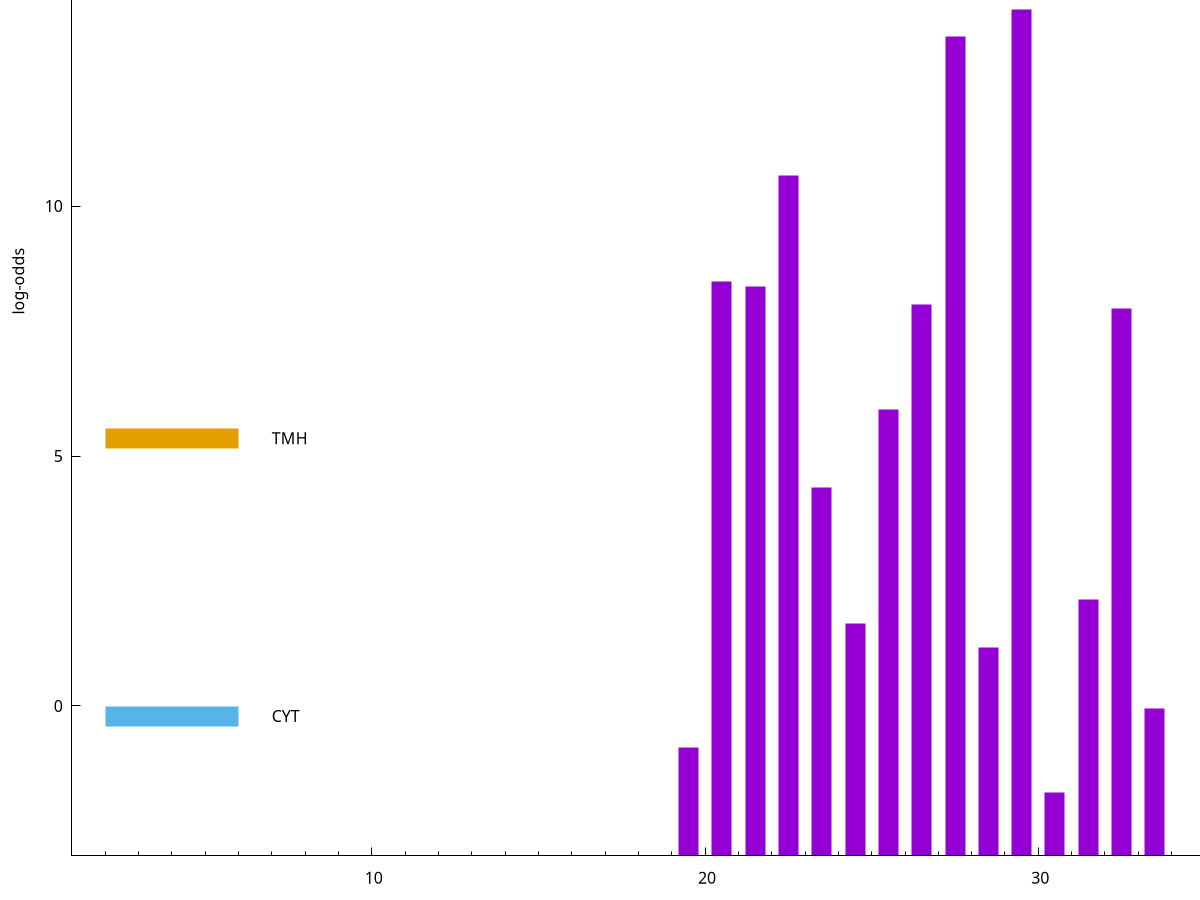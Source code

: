 set title "LipoP predictions for SRR4017929.gff"
set size 2., 1.4
set xrange [1:70] 
set mxtics 10
set yrange [-3:20]
set y2range [0:23]
set ylabel "log-odds"
set term postscript eps color solid "Helvetica" 30
set output "SRR4017929.gff80.eps"
set arrow from 2,14.837 to 6,14.837 nohead lt 1 lw 20
set label "SpI" at 7,14.837
set arrow from 2,5.35521 to 6,5.35521 nohead lt 4 lw 20
set label "TMH" at 7,5.35521
set arrow from 2,-0.200913 to 6,-0.200913 nohead lt 3 lw 20
set label "CYT" at 7,-0.200913
set arrow from 2,14.837 to 6,14.837 nohead lt 1 lw 20
set label "SpI" at 7,14.837
# NOTE: The scores below are the log-odds scores with the threshold
# NOTE: subtracted (a hack to make gnuplot make the histogram all
# NOTE: look nice).
plot "-" axes x1y2 title "" with impulses lt 1 lw 20
29.500000 16.934700
27.500000 16.391100
22.500000 13.610000
20.500000 11.483510
21.500000 11.400410
26.500000 11.023890
32.500000 10.955660
25.500000 8.937600
23.500000 7.375110
31.500000 5.123560
24.500000 4.656650
35.500000 4.595110
28.500000 4.163310
33.500000 2.939455
19.500000 2.160479
30.500000 1.276360
36.500000 1.021430
e
exit

